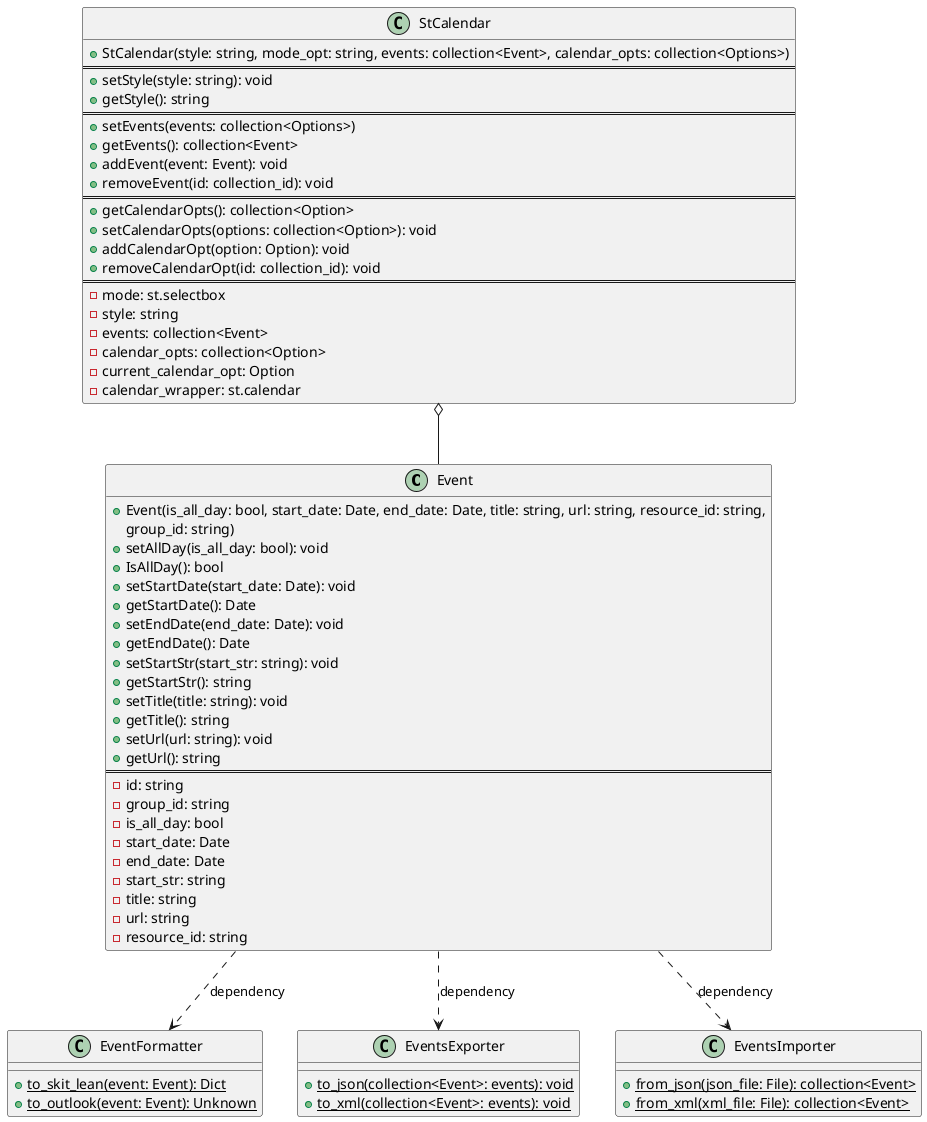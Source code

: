@startuml
class Event{
    + Event(is_all_day: bool, start_date: Date, end_date: Date, title: string, url: string, resource_id: string,
        group_id: string)
    + setAllDay(is_all_day: bool): void
    + IsAllDay(): bool
    + setStartDate(start_date: Date): void
    + getStartDate(): Date
    + setEndDate(end_date: Date): void
    + getEndDate(): Date
    + setStartStr(start_str: string): void
    + getStartStr(): string
    + setTitle(title: string): void
    + getTitle(): string
    + setUrl(url: string): void
    + getUrl(): string
    ===
    - id: string
    - group_id: string
    - is_all_day: bool
    - start_date: Date
    - end_date: Date
    - start_str: string
    - title: string
    - url: string
    - resource_id: string
}


class EventFormatter{
    {static} + to_skit_lean(event: Event): Dict
    {static} + to_outlook(event: Event): Unknown
}

class EventsExporter{
    {static} + to_json(collection<Event>: events): void
    {static} + to_xml(collection<Event>: events): void
}

class EventsImporter{
    {static} + from_json(json_file: File): collection<Event>
    {static} + from_xml(xml_file: File): collection<Event>
}

class StCalendar{
    + StCalendar(style: string, mode_opt: string, events: collection<Event>, calendar_opts: collection<Options>)
    ===
    + setStyle(style: string): void
    + getStyle(): string
    ===
    + setEvents(events: collection<Options>)
    + getEvents(): collection<Event>
    + addEvent(event: Event): void
    + removeEvent(id: collection_id): void
    ===
    + getCalendarOpts(): collection<Option>
    + setCalendarOpts(options: collection<Option>): void
    + addCalendarOpt(option: Option): void
    + removeCalendarOpt(id: collection_id): void
    ===
    - mode: st.selectbox
    - style: string
    - events: collection<Event>
    - calendar_opts: collection<Option>
    - current_calendar_opt: Option
    - calendar_wrapper: st.calendar
}

StCalendar o-- Event
Event ..> EventFormatter : dependency
Event ..> EventsExporter : dependency
Event ..> EventsImporter : dependency
@enduml